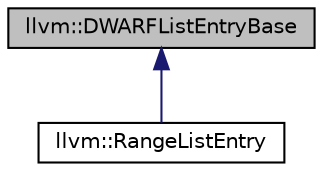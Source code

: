 digraph "llvm::DWARFListEntryBase"
{
 // LATEX_PDF_SIZE
  bgcolor="transparent";
  edge [fontname="Helvetica",fontsize="10",labelfontname="Helvetica",labelfontsize="10"];
  node [fontname="Helvetica",fontsize="10",shape="box"];
  Node1 [label="llvm::DWARFListEntryBase",height=0.2,width=0.4,color="black", fillcolor="grey75", style="filled", fontcolor="black",tooltip="A base class for DWARF list entries, such as range or location list entries."];
  Node1 -> Node2 [dir="back",color="midnightblue",fontsize="10",style="solid",fontname="Helvetica"];
  Node2 [label="llvm::RangeListEntry",height=0.2,width=0.4,color="black",URL="$structllvm_1_1RangeListEntry.html",tooltip="A class representing a single range list entry."];
}
